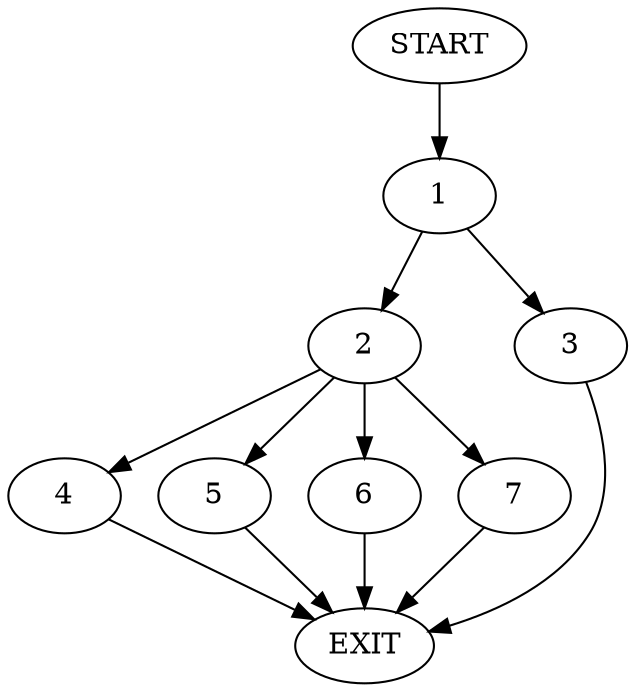 digraph {
0 [label="START"]
8 [label="EXIT"]
0 -> 1
1 -> 2
1 -> 3
3 -> 8
2 -> 4
2 -> 5
2 -> 6
2 -> 7
5 -> 8
7 -> 8
4 -> 8
6 -> 8
}
